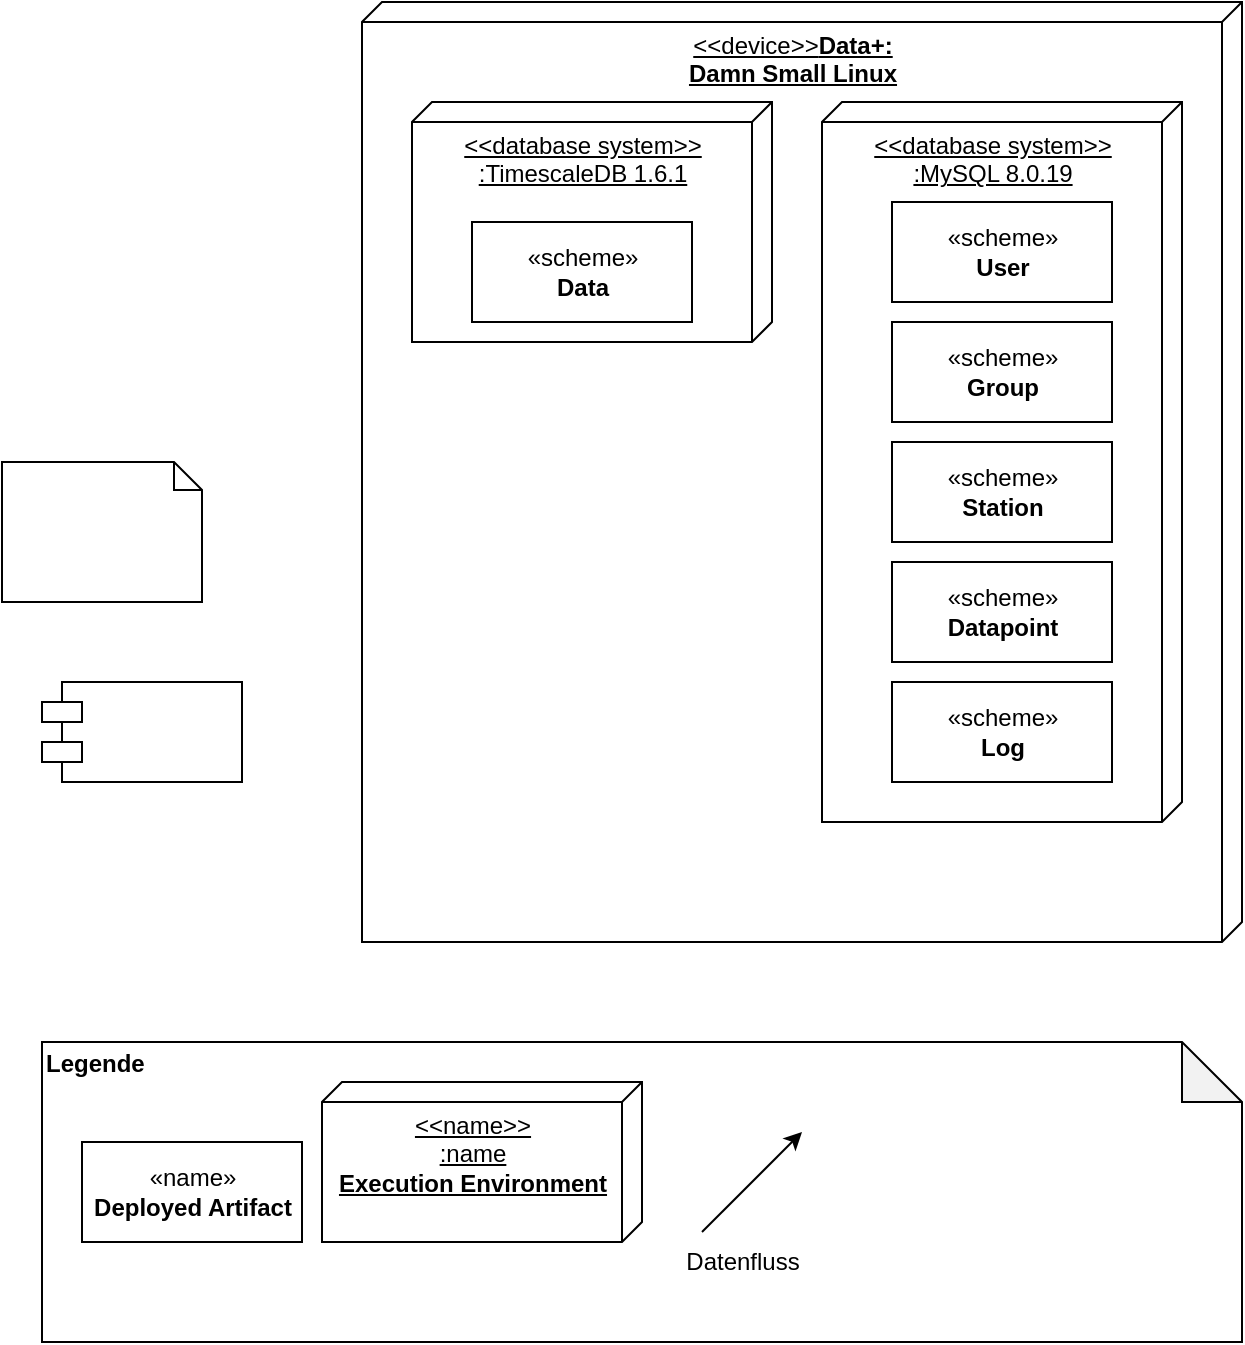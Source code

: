 <mxfile version="12.8.8" type="device"><diagram id="WbJQ81JiKNQJ0b0LoCha" name="Page-1"><mxGraphModel dx="1341" dy="869" grid="1" gridSize="10" guides="1" tooltips="1" connect="1" arrows="1" fold="1" page="1" pageScale="1" pageWidth="827" pageHeight="1169" math="0" shadow="0"><root><mxCell id="0"/><mxCell id="1" parent="0"/><mxCell id="wvnv_QGQS3xqKiFbsUly-21" value="" style="shape=module;align=left;spacingLeft=20;align=center;verticalAlign=top;" vertex="1" parent="1"><mxGeometry x="160" y="380" width="100" height="50" as="geometry"/></mxCell><mxCell id="wvnv_QGQS3xqKiFbsUly-22" value="" style="shape=note;whiteSpace=wrap;html=1;size=14;verticalAlign=top;align=left;spacingTop=-6;" vertex="1" parent="1"><mxGeometry x="140" y="270" width="100" height="70" as="geometry"/></mxCell><mxCell id="wvnv_QGQS3xqKiFbsUly-23" value="&lt;div&gt;&amp;lt;&amp;lt;device&amp;gt;&amp;gt;&lt;b&gt;Data+:&lt;/b&gt;&lt;/div&gt;&lt;div&gt;&lt;b&gt;Damn Small Linux&lt;/b&gt;&lt;br&gt;&lt;/div&gt;" style="verticalAlign=top;align=center;spacingTop=8;spacingLeft=2;spacingRight=12;shape=cube;size=10;direction=south;fontStyle=4;html=1;" vertex="1" parent="1"><mxGeometry x="320" y="40" width="440" height="470" as="geometry"/></mxCell><mxCell id="wvnv_QGQS3xqKiFbsUly-24" value="&lt;div&gt;&amp;lt;&amp;lt;database system&amp;gt;&amp;gt;&lt;/div&gt;&lt;div&gt;:TimescaleDB 1.6.1&lt;br&gt;&lt;/div&gt;&lt;div&gt;&lt;br&gt;&lt;/div&gt;" style="verticalAlign=top;align=center;spacingTop=8;spacingLeft=2;spacingRight=12;shape=cube;size=10;direction=south;fontStyle=4;html=1;" vertex="1" parent="1"><mxGeometry x="345" y="90" width="180" height="120" as="geometry"/></mxCell><mxCell id="wvnv_QGQS3xqKiFbsUly-25" value="&lt;div&gt;&amp;lt;&amp;lt;database system&amp;gt;&amp;gt;&lt;/div&gt;&lt;div&gt;:MySQL 8.0.19&lt;/div&gt;" style="verticalAlign=top;align=center;spacingTop=8;spacingLeft=2;spacingRight=12;shape=cube;size=10;direction=south;fontStyle=4;html=1;" vertex="1" parent="1"><mxGeometry x="550" y="90" width="180" height="360" as="geometry"/></mxCell><mxCell id="wvnv_QGQS3xqKiFbsUly-26" value="«scheme»&lt;br&gt;&lt;b&gt;Data&lt;/b&gt;" style="html=1;align=center;" vertex="1" parent="1"><mxGeometry x="375" y="150" width="110" height="50" as="geometry"/></mxCell><mxCell id="wvnv_QGQS3xqKiFbsUly-27" value="«scheme»&lt;br&gt;&lt;b&gt;Group&lt;/b&gt;" style="html=1;align=center;" vertex="1" parent="1"><mxGeometry x="585" y="200" width="110" height="50" as="geometry"/></mxCell><mxCell id="wvnv_QGQS3xqKiFbsUly-28" value="«scheme»&lt;br&gt;&lt;b&gt;User&lt;/b&gt;" style="html=1;align=center;" vertex="1" parent="1"><mxGeometry x="585" y="140" width="110" height="50" as="geometry"/></mxCell><mxCell id="wvnv_QGQS3xqKiFbsUly-29" value="«scheme»&lt;br&gt;&lt;b&gt;Station&lt;/b&gt;" style="html=1;align=center;" vertex="1" parent="1"><mxGeometry x="585" y="260" width="110" height="50" as="geometry"/></mxCell><mxCell id="wvnv_QGQS3xqKiFbsUly-30" value="«scheme»&lt;br&gt;&lt;b&gt;Datapoint&lt;/b&gt;" style="html=1;align=center;" vertex="1" parent="1"><mxGeometry x="585" y="320" width="110" height="50" as="geometry"/></mxCell><mxCell id="wvnv_QGQS3xqKiFbsUly-31" value="«scheme»&lt;br&gt;&lt;b&gt;Log&lt;/b&gt;" style="html=1;align=center;" vertex="1" parent="1"><mxGeometry x="585" y="380" width="110" height="50" as="geometry"/></mxCell><mxCell id="wvnv_QGQS3xqKiFbsUly-34" value="" style="group" vertex="1" connectable="0" parent="1"><mxGeometry x="160" y="560" width="600" height="150" as="geometry"/></mxCell><mxCell id="wvnv_QGQS3xqKiFbsUly-8" value="&lt;div align=&quot;left&quot;&gt;&lt;b&gt;Legende&lt;br&gt;&lt;/b&gt;&lt;/div&gt;&lt;div align=&quot;left&quot;&gt;&lt;b&gt;&lt;br&gt;&lt;/b&gt;&lt;/div&gt;&lt;div align=&quot;left&quot;&gt;&lt;b&gt;&lt;br&gt;&lt;/b&gt;&lt;/div&gt;&lt;div&gt;&lt;br&gt;&lt;/div&gt;&lt;div&gt;&lt;br&gt;&lt;/div&gt;&lt;div&gt;&lt;br&gt;&lt;/div&gt;&lt;div&gt;&lt;br&gt;&lt;/div&gt;&lt;div&gt;&lt;br&gt;&lt;/div&gt;&lt;div&gt;&lt;br&gt;&lt;/div&gt;&lt;div&gt;&lt;br&gt;&lt;/div&gt;" style="shape=note;whiteSpace=wrap;html=1;backgroundOutline=1;darkOpacity=0.05;align=left;" vertex="1" parent="wvnv_QGQS3xqKiFbsUly-34"><mxGeometry width="600" height="150" as="geometry"/></mxCell><mxCell id="wvnv_QGQS3xqKiFbsUly-16" value="" style="endArrow=classic;html=1;" edge="1" parent="wvnv_QGQS3xqKiFbsUly-34"><mxGeometry width="50" height="50" relative="1" as="geometry"><mxPoint x="330" y="95" as="sourcePoint"/><mxPoint x="380" y="45" as="targetPoint"/></mxGeometry></mxCell><mxCell id="wvnv_QGQS3xqKiFbsUly-17" value="Datenfluss" style="text;html=1;align=center;verticalAlign=middle;resizable=0;points=[];labelBackgroundColor=#ffffff;" vertex="1" connectable="0" parent="wvnv_QGQS3xqKiFbsUly-16"><mxGeometry x="0.36" y="-3" relative="1" as="geometry"><mxPoint x="-16.06" y="46.82" as="offset"/></mxGeometry></mxCell><mxCell id="wvnv_QGQS3xqKiFbsUly-32" value="«name»&lt;br&gt;&lt;b&gt;Deployed Artifact&lt;br&gt;&lt;/b&gt;" style="html=1;align=center;" vertex="1" parent="wvnv_QGQS3xqKiFbsUly-34"><mxGeometry x="20" y="50" width="110" height="50" as="geometry"/></mxCell><mxCell id="wvnv_QGQS3xqKiFbsUly-33" value="&lt;div&gt;&amp;lt;&amp;lt;name&amp;gt;&amp;gt;&lt;/div&gt;&lt;div&gt;:name&lt;br&gt;&lt;/div&gt;&lt;div&gt;&lt;b&gt;Execution Environment&lt;/b&gt;&lt;br&gt;&lt;/div&gt;" style="verticalAlign=top;align=center;spacingTop=8;spacingLeft=2;spacingRight=12;shape=cube;size=10;direction=south;fontStyle=4;html=1;" vertex="1" parent="wvnv_QGQS3xqKiFbsUly-34"><mxGeometry x="140" y="20" width="160" height="80" as="geometry"/></mxCell></root></mxGraphModel></diagram></mxfile>